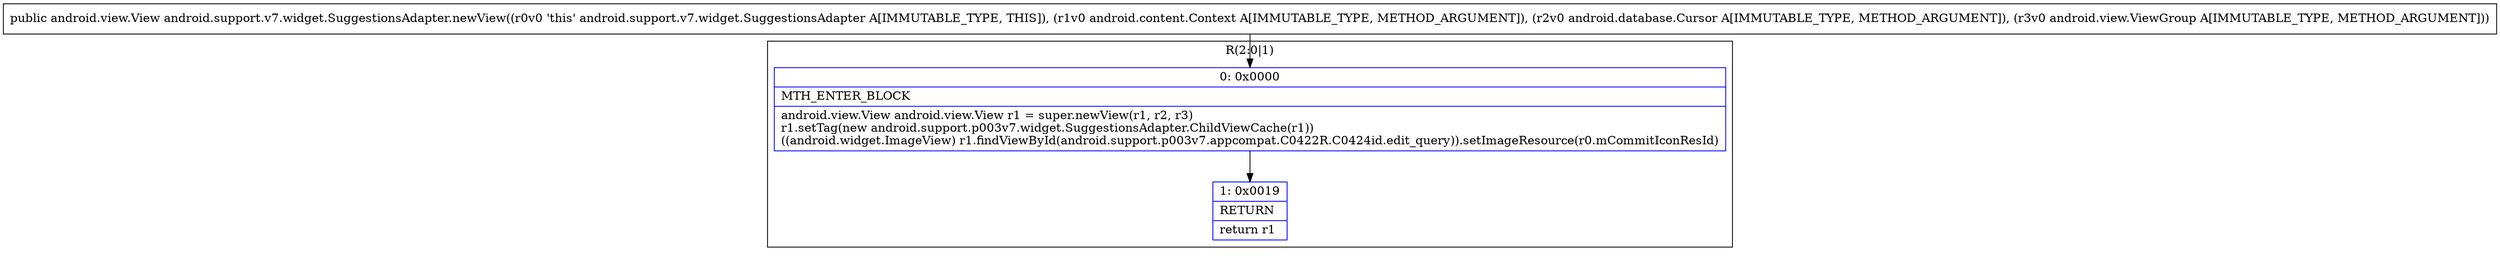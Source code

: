 digraph "CFG forandroid.support.v7.widget.SuggestionsAdapter.newView(Landroid\/content\/Context;Landroid\/database\/Cursor;Landroid\/view\/ViewGroup;)Landroid\/view\/View;" {
subgraph cluster_Region_1068854821 {
label = "R(2:0|1)";
node [shape=record,color=blue];
Node_0 [shape=record,label="{0\:\ 0x0000|MTH_ENTER_BLOCK\l|android.view.View android.view.View r1 = super.newView(r1, r2, r3)\lr1.setTag(new android.support.p003v7.widget.SuggestionsAdapter.ChildViewCache(r1))\l((android.widget.ImageView) r1.findViewById(android.support.p003v7.appcompat.C0422R.C0424id.edit_query)).setImageResource(r0.mCommitIconResId)\l}"];
Node_1 [shape=record,label="{1\:\ 0x0019|RETURN\l|return r1\l}"];
}
MethodNode[shape=record,label="{public android.view.View android.support.v7.widget.SuggestionsAdapter.newView((r0v0 'this' android.support.v7.widget.SuggestionsAdapter A[IMMUTABLE_TYPE, THIS]), (r1v0 android.content.Context A[IMMUTABLE_TYPE, METHOD_ARGUMENT]), (r2v0 android.database.Cursor A[IMMUTABLE_TYPE, METHOD_ARGUMENT]), (r3v0 android.view.ViewGroup A[IMMUTABLE_TYPE, METHOD_ARGUMENT])) }"];
MethodNode -> Node_0;
Node_0 -> Node_1;
}

